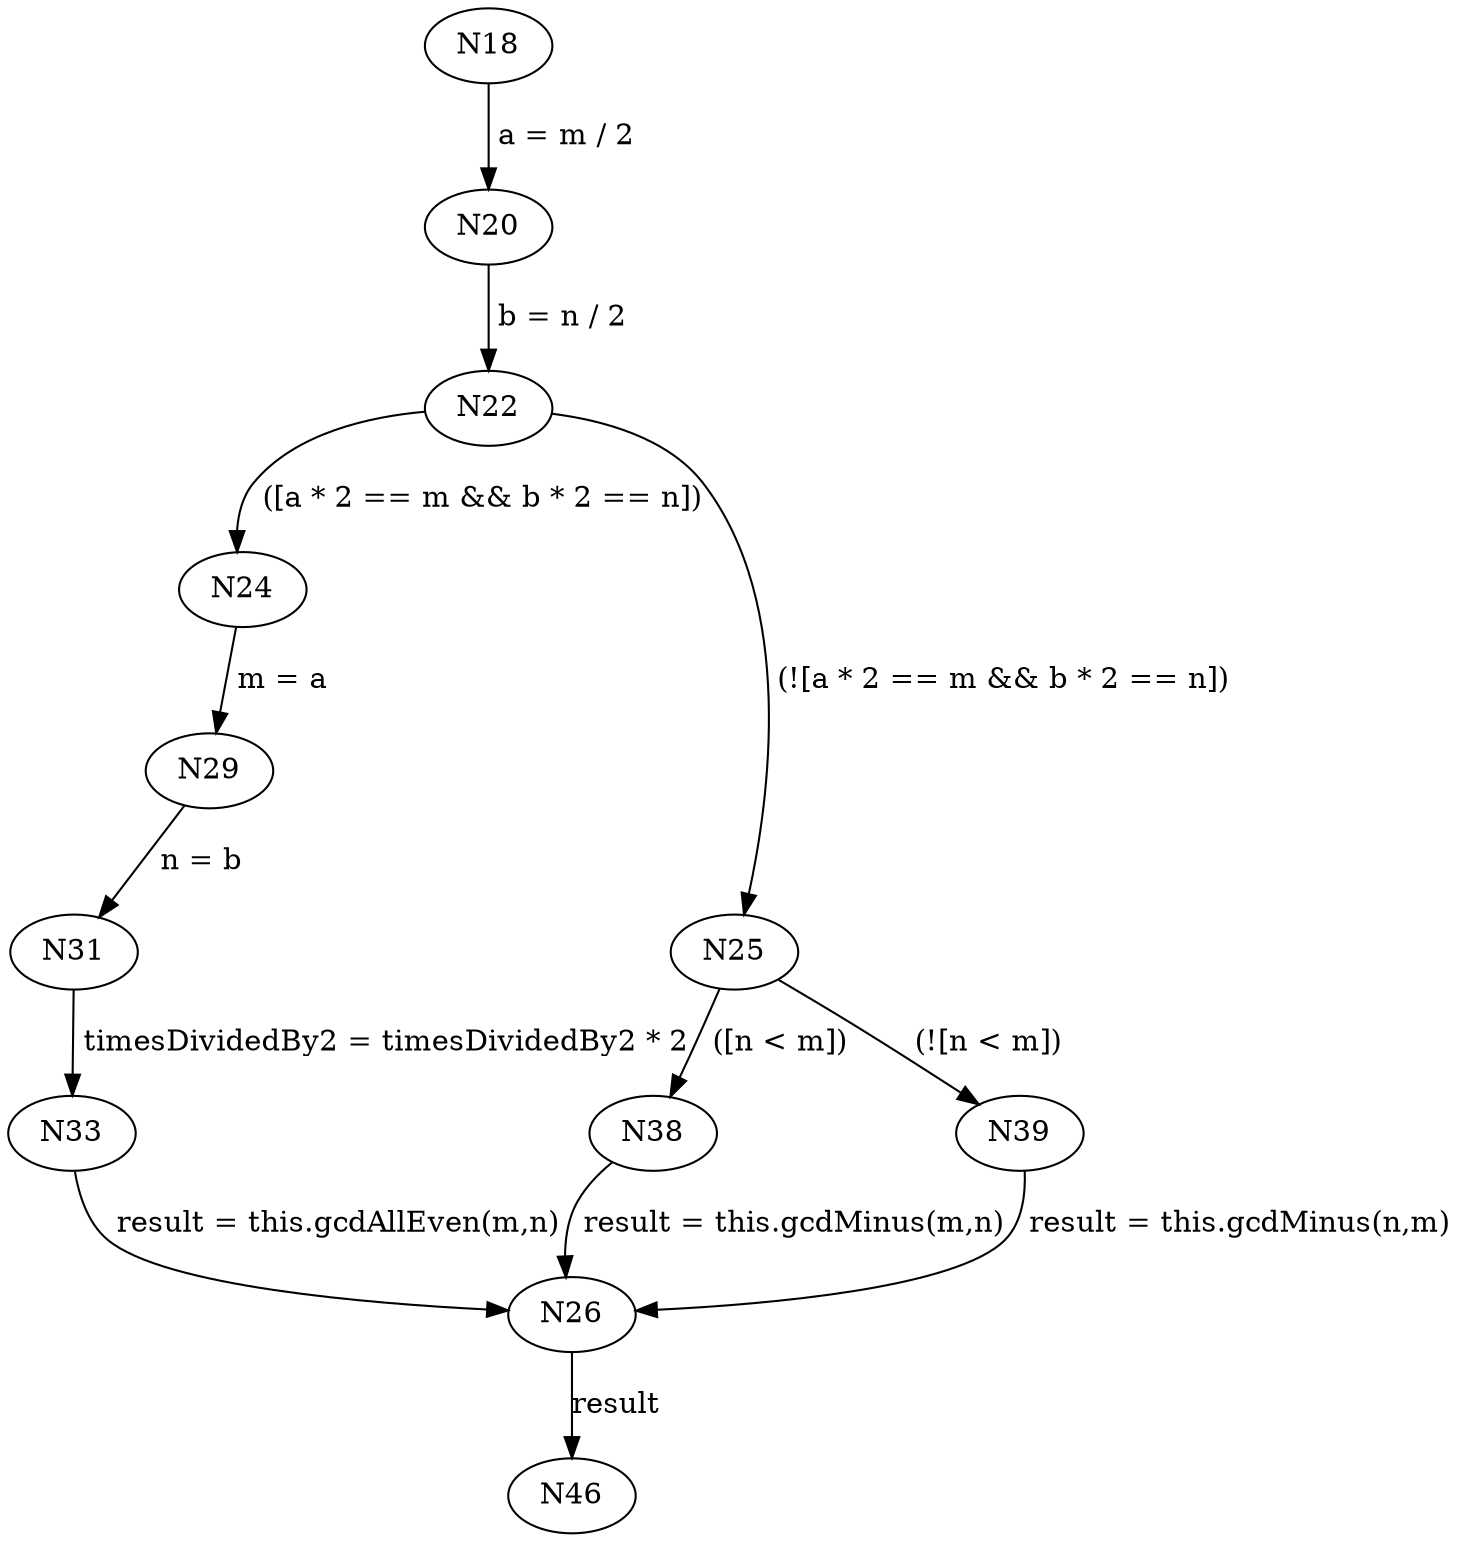 digraph gcdAllEven {
N18 -> N20 [label=" a = m / 2"];
N20 -> N22 [label=" b = n / 2"];
N22 -> N24 [label=" ([a * 2 == m && b * 2 == n])"];
N24 -> N29 [label=" m = a"];
N29 -> N31 [label=" n = b"];
N31 -> N33 [label=" timesDividedBy2 = timesDividedBy2 * 2"];
N33 -> N26 [label=" result = this.gcdAllEven(m,n)"];
N26 -> N46 [label="result"];
N22 -> N25 [label=" (![a * 2 == m && b * 2 == n])"];
N25 -> N38 [label=" ([n < m])"];
N38 -> N26 [label=" result = this.gcdMinus(m,n)"];
N25 -> N39 [label=" (![n < m])"];
N39 -> N26 [label=" result = this.gcdMinus(n,m)"];
}

